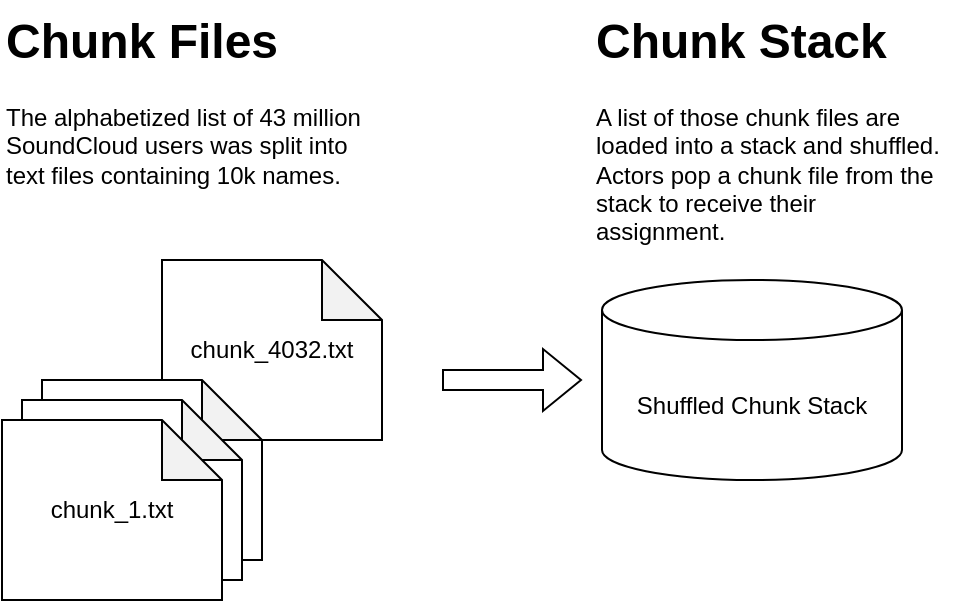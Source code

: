 <mxfile version="25.0.3">
  <diagram name="Page-1" id="DpDlWnKAV-84pjB3DJ0x">
    <mxGraphModel dx="1077" dy="583" grid="1" gridSize="10" guides="1" tooltips="1" connect="1" arrows="1" fold="1" page="1" pageScale="1" pageWidth="850" pageHeight="1100" math="0" shadow="0">
      <root>
        <mxCell id="0" />
        <mxCell id="1" parent="0" />
        <mxCell id="SlR2cAAK_rUHOuZYbeG6-7" value="" style="group" vertex="1" connectable="0" parent="1">
          <mxGeometry x="40" y="90" width="190" height="300" as="geometry" />
        </mxCell>
        <mxCell id="SlR2cAAK_rUHOuZYbeG6-5" value="" style="group" vertex="1" connectable="0" parent="SlR2cAAK_rUHOuZYbeG6-7">
          <mxGeometry y="130" width="190" height="170" as="geometry" />
        </mxCell>
        <mxCell id="SlR2cAAK_rUHOuZYbeG6-1" value="&lt;div&gt;chunk_4032.txt&lt;/div&gt;" style="shape=note;whiteSpace=wrap;html=1;backgroundOutline=1;darkOpacity=0.05;" vertex="1" parent="SlR2cAAK_rUHOuZYbeG6-5">
          <mxGeometry x="80" width="110" height="90" as="geometry" />
        </mxCell>
        <mxCell id="SlR2cAAK_rUHOuZYbeG6-3" value="" style="shape=note;whiteSpace=wrap;html=1;backgroundOutline=1;darkOpacity=0.05;" vertex="1" parent="SlR2cAAK_rUHOuZYbeG6-5">
          <mxGeometry x="20" y="60" width="110" height="90" as="geometry" />
        </mxCell>
        <mxCell id="SlR2cAAK_rUHOuZYbeG6-2" value="" style="shape=note;whiteSpace=wrap;html=1;backgroundOutline=1;darkOpacity=0.05;" vertex="1" parent="SlR2cAAK_rUHOuZYbeG6-5">
          <mxGeometry x="10" y="70" width="110" height="90" as="geometry" />
        </mxCell>
        <mxCell id="SlR2cAAK_rUHOuZYbeG6-4" value="&lt;div&gt;chunk_1.txt&lt;/div&gt;" style="shape=note;whiteSpace=wrap;html=1;backgroundOutline=1;darkOpacity=0.05;" vertex="1" parent="SlR2cAAK_rUHOuZYbeG6-5">
          <mxGeometry y="80" width="110" height="90" as="geometry" />
        </mxCell>
        <mxCell id="SlR2cAAK_rUHOuZYbeG6-6" value="&lt;h1 style=&quot;margin-top: 0px;&quot;&gt;Chunk Files&lt;br&gt;&lt;/h1&gt;&lt;p&gt;The alphabetized list of 43 million SoundCloud users was split into text files containing 10k names.&lt;br&gt;&lt;/p&gt;" style="text;html=1;whiteSpace=wrap;overflow=hidden;rounded=0;" vertex="1" parent="SlR2cAAK_rUHOuZYbeG6-7">
          <mxGeometry width="180" height="100" as="geometry" />
        </mxCell>
        <mxCell id="SlR2cAAK_rUHOuZYbeG6-8" value="" style="shape=flexArrow;endArrow=classic;html=1;rounded=0;" edge="1" parent="1">
          <mxGeometry width="50" height="50" relative="1" as="geometry">
            <mxPoint x="260" y="280" as="sourcePoint" />
            <mxPoint x="330" y="280" as="targetPoint" />
          </mxGeometry>
        </mxCell>
        <mxCell id="SlR2cAAK_rUHOuZYbeG6-11" value="" style="group" vertex="1" connectable="0" parent="1">
          <mxGeometry x="335" y="90" width="180" height="240" as="geometry" />
        </mxCell>
        <mxCell id="SlR2cAAK_rUHOuZYbeG6-9" value="Shuffled Chunk Stack" style="shape=cylinder3;whiteSpace=wrap;html=1;boundedLbl=1;backgroundOutline=1;size=15;" vertex="1" parent="SlR2cAAK_rUHOuZYbeG6-11">
          <mxGeometry x="5" y="140" width="150" height="100" as="geometry" />
        </mxCell>
        <mxCell id="SlR2cAAK_rUHOuZYbeG6-10" value="&lt;h1 style=&quot;margin-top: 0px;&quot;&gt;Chunk Stack&lt;br&gt;&lt;/h1&gt;&lt;p&gt;A list of those chunk files are loaded into a stack and shuffled. Actors pop a chunk file from the stack to receive their assignment.&lt;br&gt;&lt;/p&gt;" style="text;html=1;whiteSpace=wrap;overflow=hidden;rounded=0;" vertex="1" parent="SlR2cAAK_rUHOuZYbeG6-11">
          <mxGeometry width="180" height="120" as="geometry" />
        </mxCell>
      </root>
    </mxGraphModel>
  </diagram>
</mxfile>

